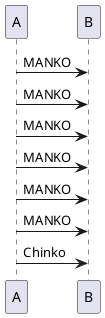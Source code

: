 @startuml
A -> B: MANKO
A -> B: MANKO
A -> B: MANKO
A -> B: MANKO
A -> B: MANKO
A -> B: MANKO
A -> B: Chinko
@enduml
